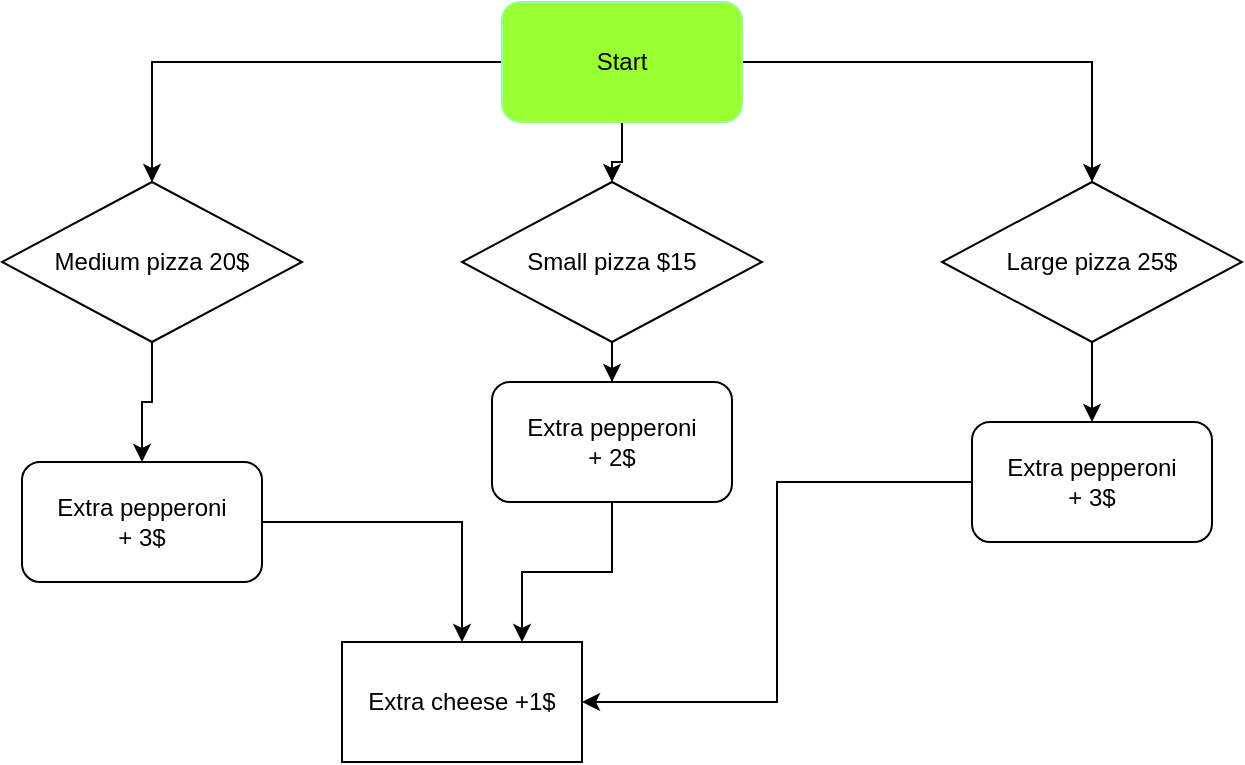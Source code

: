 <mxfile version="17.2.1" type="github">
  <diagram id="C5RBs43oDa-KdzZeNtuy" name="Page-1">
    <mxGraphModel dx="890" dy="592" grid="1" gridSize="10" guides="1" tooltips="1" connect="1" arrows="1" fold="1" page="1" pageScale="1" pageWidth="827" pageHeight="1169" math="0" shadow="0">
      <root>
        <mxCell id="WIyWlLk6GJQsqaUBKTNV-0" />
        <mxCell id="WIyWlLk6GJQsqaUBKTNV-1" parent="WIyWlLk6GJQsqaUBKTNV-0" />
        <mxCell id="qf0AOb2fYSptfdAoQwgB-2" style="edgeStyle=orthogonalEdgeStyle;rounded=0;orthogonalLoop=1;jettySize=auto;html=1;exitX=0.5;exitY=1;exitDx=0;exitDy=0;" edge="1" parent="WIyWlLk6GJQsqaUBKTNV-1" source="qf0AOb2fYSptfdAoQwgB-0" target="qf0AOb2fYSptfdAoQwgB-3">
          <mxGeometry relative="1" as="geometry">
            <mxPoint x="400" y="120" as="targetPoint" />
          </mxGeometry>
        </mxCell>
        <mxCell id="qf0AOb2fYSptfdAoQwgB-7" style="edgeStyle=orthogonalEdgeStyle;rounded=0;orthogonalLoop=1;jettySize=auto;html=1;" edge="1" parent="WIyWlLk6GJQsqaUBKTNV-1" source="qf0AOb2fYSptfdAoQwgB-0" target="qf0AOb2fYSptfdAoQwgB-6">
          <mxGeometry relative="1" as="geometry" />
        </mxCell>
        <mxCell id="qf0AOb2fYSptfdAoQwgB-8" style="edgeStyle=orthogonalEdgeStyle;rounded=0;orthogonalLoop=1;jettySize=auto;html=1;entryX=0.5;entryY=0;entryDx=0;entryDy=0;" edge="1" parent="WIyWlLk6GJQsqaUBKTNV-1" source="qf0AOb2fYSptfdAoQwgB-0" target="qf0AOb2fYSptfdAoQwgB-5">
          <mxGeometry relative="1" as="geometry" />
        </mxCell>
        <mxCell id="qf0AOb2fYSptfdAoQwgB-0" value="Start" style="rounded=1;whiteSpace=wrap;html=1;strokeColor=#99FF99;fillColor=#99FF33;" vertex="1" parent="WIyWlLk6GJQsqaUBKTNV-1">
          <mxGeometry x="340" y="30" width="120" height="60" as="geometry" />
        </mxCell>
        <mxCell id="qf0AOb2fYSptfdAoQwgB-9" style="edgeStyle=orthogonalEdgeStyle;rounded=0;orthogonalLoop=1;jettySize=auto;html=1;exitX=0.5;exitY=1;exitDx=0;exitDy=0;" edge="1" parent="WIyWlLk6GJQsqaUBKTNV-1" source="qf0AOb2fYSptfdAoQwgB-3" target="qf0AOb2fYSptfdAoQwgB-10">
          <mxGeometry relative="1" as="geometry">
            <mxPoint x="395" y="250" as="targetPoint" />
          </mxGeometry>
        </mxCell>
        <mxCell id="qf0AOb2fYSptfdAoQwgB-3" value="Small pizza $15" style="rhombus;whiteSpace=wrap;html=1;strokeColor=#000000;fillColor=#FFFFFF;" vertex="1" parent="WIyWlLk6GJQsqaUBKTNV-1">
          <mxGeometry x="320" y="120" width="150" height="80" as="geometry" />
        </mxCell>
        <mxCell id="qf0AOb2fYSptfdAoQwgB-14" style="edgeStyle=orthogonalEdgeStyle;rounded=0;orthogonalLoop=1;jettySize=auto;html=1;entryX=0.5;entryY=0;entryDx=0;entryDy=0;" edge="1" parent="WIyWlLk6GJQsqaUBKTNV-1" source="qf0AOb2fYSptfdAoQwgB-5" target="qf0AOb2fYSptfdAoQwgB-13">
          <mxGeometry relative="1" as="geometry" />
        </mxCell>
        <mxCell id="qf0AOb2fYSptfdAoQwgB-5" value="Medium pizza 20$" style="rhombus;whiteSpace=wrap;html=1;strokeColor=#000000;fillColor=#FFFFFF;" vertex="1" parent="WIyWlLk6GJQsqaUBKTNV-1">
          <mxGeometry x="90" y="120" width="150" height="80" as="geometry" />
        </mxCell>
        <mxCell id="qf0AOb2fYSptfdAoQwgB-11" style="edgeStyle=orthogonalEdgeStyle;rounded=0;orthogonalLoop=1;jettySize=auto;html=1;" edge="1" parent="WIyWlLk6GJQsqaUBKTNV-1" source="qf0AOb2fYSptfdAoQwgB-6">
          <mxGeometry relative="1" as="geometry">
            <mxPoint x="635" y="240" as="targetPoint" />
          </mxGeometry>
        </mxCell>
        <mxCell id="qf0AOb2fYSptfdAoQwgB-6" value="Large pizza 25$" style="rhombus;whiteSpace=wrap;html=1;strokeColor=#000000;fillColor=#FFFFFF;" vertex="1" parent="WIyWlLk6GJQsqaUBKTNV-1">
          <mxGeometry x="560" y="120" width="150" height="80" as="geometry" />
        </mxCell>
        <mxCell id="qf0AOb2fYSptfdAoQwgB-17" style="edgeStyle=orthogonalEdgeStyle;rounded=0;orthogonalLoop=1;jettySize=auto;html=1;entryX=0.75;entryY=0;entryDx=0;entryDy=0;" edge="1" parent="WIyWlLk6GJQsqaUBKTNV-1" source="qf0AOb2fYSptfdAoQwgB-10" target="qf0AOb2fYSptfdAoQwgB-16">
          <mxGeometry relative="1" as="geometry" />
        </mxCell>
        <mxCell id="qf0AOb2fYSptfdAoQwgB-10" value="Extra pepperoni&lt;br&gt;+ 2$" style="rounded=1;whiteSpace=wrap;html=1;strokeColor=#000000;fillColor=#FFFFFF;" vertex="1" parent="WIyWlLk6GJQsqaUBKTNV-1">
          <mxGeometry x="335" y="220" width="120" height="60" as="geometry" />
        </mxCell>
        <mxCell id="qf0AOb2fYSptfdAoQwgB-18" style="edgeStyle=orthogonalEdgeStyle;rounded=0;orthogonalLoop=1;jettySize=auto;html=1;entryX=1;entryY=0.5;entryDx=0;entryDy=0;" edge="1" parent="WIyWlLk6GJQsqaUBKTNV-1" source="qf0AOb2fYSptfdAoQwgB-12" target="qf0AOb2fYSptfdAoQwgB-16">
          <mxGeometry relative="1" as="geometry" />
        </mxCell>
        <mxCell id="qf0AOb2fYSptfdAoQwgB-12" value="Extra pepperoni&lt;br&gt;+ 3$" style="rounded=1;whiteSpace=wrap;html=1;strokeColor=#000000;fillColor=#FFFFFF;" vertex="1" parent="WIyWlLk6GJQsqaUBKTNV-1">
          <mxGeometry x="575" y="240" width="120" height="60" as="geometry" />
        </mxCell>
        <mxCell id="qf0AOb2fYSptfdAoQwgB-15" style="edgeStyle=orthogonalEdgeStyle;rounded=0;orthogonalLoop=1;jettySize=auto;html=1;" edge="1" parent="WIyWlLk6GJQsqaUBKTNV-1" source="qf0AOb2fYSptfdAoQwgB-13" target="qf0AOb2fYSptfdAoQwgB-16">
          <mxGeometry relative="1" as="geometry">
            <mxPoint x="320" y="380" as="targetPoint" />
          </mxGeometry>
        </mxCell>
        <mxCell id="qf0AOb2fYSptfdAoQwgB-13" value="Extra pepperoni&lt;br&gt;+ 3$" style="rounded=1;whiteSpace=wrap;html=1;strokeColor=#000000;fillColor=#FFFFFF;" vertex="1" parent="WIyWlLk6GJQsqaUBKTNV-1">
          <mxGeometry x="100" y="260" width="120" height="60" as="geometry" />
        </mxCell>
        <mxCell id="qf0AOb2fYSptfdAoQwgB-16" value="Extra cheese +1$" style="rounded=0;whiteSpace=wrap;html=1;strokeColor=#000000;fillColor=#FFFFFF;" vertex="1" parent="WIyWlLk6GJQsqaUBKTNV-1">
          <mxGeometry x="260" y="350" width="120" height="60" as="geometry" />
        </mxCell>
      </root>
    </mxGraphModel>
  </diagram>
</mxfile>
